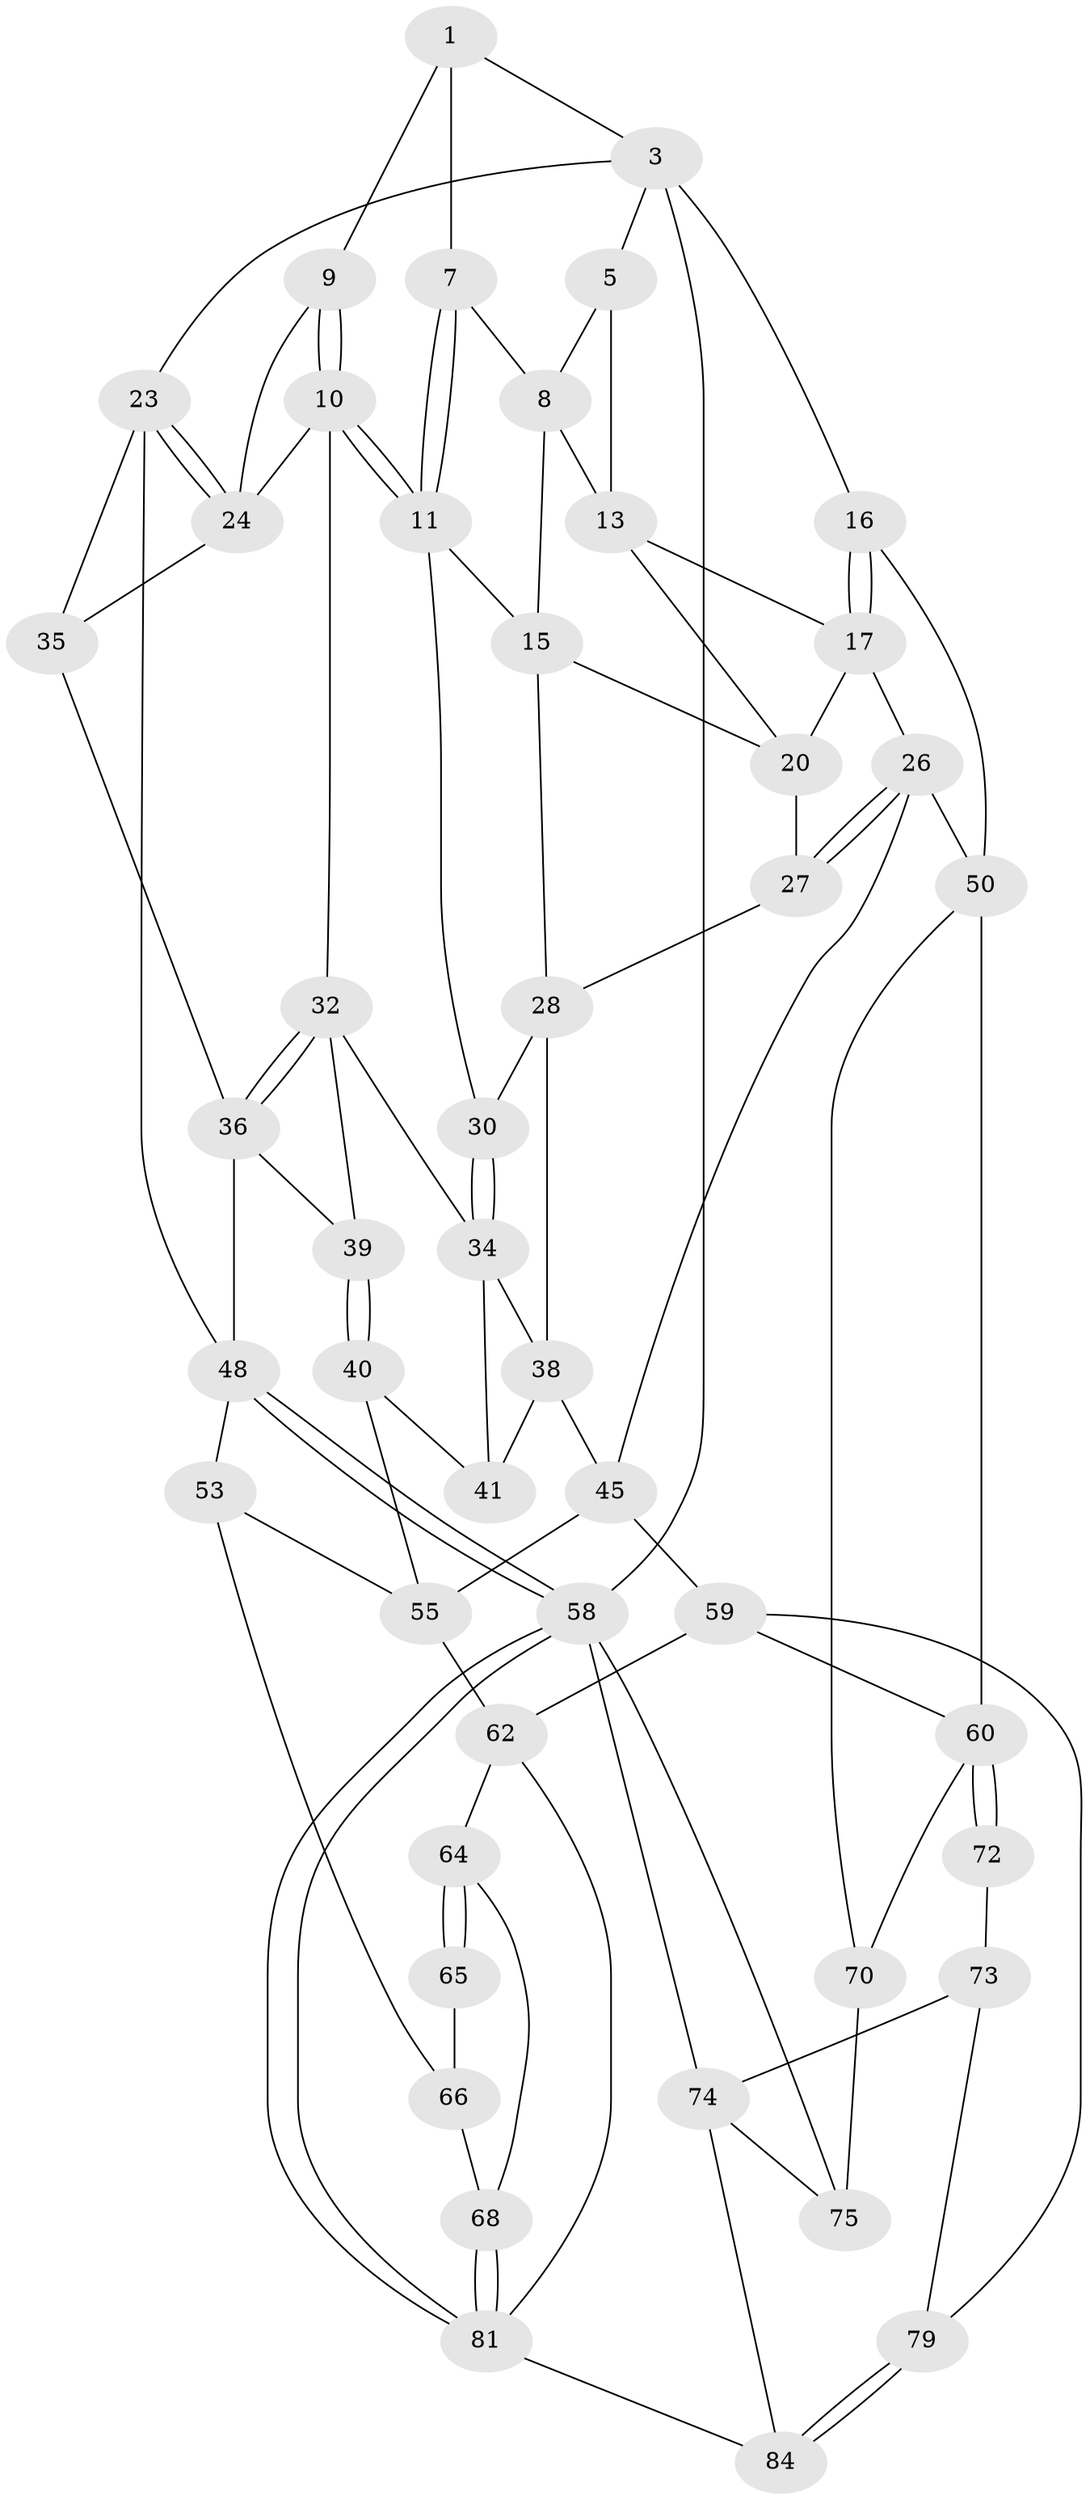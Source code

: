 // Generated by graph-tools (version 1.1) at 2025/24/03/03/25 07:24:38]
// undirected, 48 vertices, 100 edges
graph export_dot {
graph [start="1"]
  node [color=gray90,style=filled];
  1 [pos="+0.6317130695995382+0",super="+2"];
  3 [pos="+1+0",super="+4"];
  5 [pos="+0.2754895735980706+0",super="+6"];
  7 [pos="+0.5685200790453644+0.004509282286619064"];
  8 [pos="+0.5049850684856823+0.07215312327462503",super="+12"];
  9 [pos="+0.9854335645946285+0"];
  10 [pos="+0.6600163189952495+0.2382028754703137",super="+31"];
  11 [pos="+0.6198733872079252+0.21715107751730559",super="+14"];
  13 [pos="+0.2744657039715796+0",super="+19"];
  15 [pos="+0.4609809725096832+0.15942003939928792",super="+22"];
  16 [pos="+0+0.27417379387875673"];
  17 [pos="+0+0.27742575551233845",super="+18"];
  20 [pos="+0.2797139090460631+0.1562840829406962",super="+21"];
  23 [pos="+1+0.20140208613885616",super="+47"];
  24 [pos="+0.9011279826010051+0.2701717401528976",super="+25"];
  26 [pos="+0+0.32863399128646886",super="+46"];
  27 [pos="+0.053989943967910486+0.30711560750975525"];
  28 [pos="+0.33236635500106854+0.2847410525071353",super="+29"];
  30 [pos="+0.4667196280683992+0.30126230090675943"];
  32 [pos="+0.6643398026222466+0.30450457622627003",super="+33"];
  34 [pos="+0.4997050595258177+0.39495867903480447",super="+37"];
  35 [pos="+0.9029844209994937+0.3969364071965581"];
  36 [pos="+0.7125452777211745+0.37545934526012903",super="+42"];
  38 [pos="+0.3494467089157017+0.40471610618682075",super="+44"];
  39 [pos="+0.5326468130293093+0.4367142326881466",super="+43"];
  40 [pos="+0.5163946680588176+0.5802460393553641",super="+52"];
  41 [pos="+0.48208601378915167+0.5638664409112741"];
  45 [pos="+0.23956971231844526+0.5959366859682717",super="+57"];
  48 [pos="+1+0.6713935755880506",super="+49"];
  50 [pos="+0.14246123875261618+0.638199268721844",super="+51"];
  53 [pos="+0.9668642033243814+0.7149147417329261",super="+54"];
  55 [pos="+0.597964922694253+0.7008999396239909",super="+56"];
  58 [pos="+1+1",super="+76"];
  59 [pos="+0.25854552450396656+0.8373263041927551",super="+78"];
  60 [pos="+0.15946691428393037+0.8578673696916911",super="+61"];
  62 [pos="+0.5272571399306188+0.9255059141893667",super="+63"];
  64 [pos="+0.6381949706673549+0.9653029498743557",super="+69"];
  65 [pos="+0.7406404577552952+0.8458821250657097"];
  66 [pos="+0.7460685087194217+0.8300221820312428",super="+67"];
  68 [pos="+0.8078311556662168+0.9060446364401843"];
  70 [pos="+0+0.8265396676299922",super="+71"];
  72 [pos="+0.14965057818829514+0.8860671409408113"];
  73 [pos="+0.0902758179905032+0.9438287401749623",super="+80"];
  74 [pos="+0.0849374263408953+0.9460987656193834",super="+83"];
  75 [pos="+0.06267791076139079+0.9214763799138571",super="+77"];
  79 [pos="+0.2466065899915872+1"];
  81 [pos="+1+1",super="+82"];
  84 [pos="+0.2963867680086501+1"];
  1 -- 7;
  1 -- 3;
  1 -- 9;
  3 -- 23;
  3 -- 58 [weight=2];
  3 -- 16;
  3 -- 5;
  5 -- 13;
  5 -- 8;
  7 -- 8;
  7 -- 11;
  7 -- 11;
  8 -- 13;
  8 -- 15;
  9 -- 10;
  9 -- 10;
  9 -- 24;
  10 -- 11;
  10 -- 11;
  10 -- 24;
  10 -- 32;
  11 -- 30;
  11 -- 15;
  13 -- 17;
  13 -- 20;
  15 -- 20;
  15 -- 28;
  16 -- 17;
  16 -- 17;
  16 -- 50;
  17 -- 26;
  17 -- 20;
  20 -- 27;
  23 -- 24;
  23 -- 24;
  23 -- 48;
  23 -- 35;
  24 -- 35;
  26 -- 27;
  26 -- 27;
  26 -- 50;
  26 -- 45;
  27 -- 28;
  28 -- 30;
  28 -- 38;
  30 -- 34;
  30 -- 34;
  32 -- 36;
  32 -- 36;
  32 -- 34;
  32 -- 39;
  34 -- 41;
  34 -- 38;
  35 -- 36;
  36 -- 48;
  36 -- 39;
  38 -- 41;
  38 -- 45;
  39 -- 40 [weight=2];
  39 -- 40;
  40 -- 41;
  40 -- 55;
  45 -- 59;
  45 -- 55;
  48 -- 58;
  48 -- 58;
  48 -- 53;
  50 -- 60;
  50 -- 70;
  53 -- 55;
  53 -- 66;
  55 -- 62;
  58 -- 81;
  58 -- 81;
  58 -- 75;
  58 -- 74;
  59 -- 60;
  59 -- 62;
  59 -- 79;
  60 -- 72;
  60 -- 72;
  60 -- 70;
  62 -- 64;
  62 -- 81;
  64 -- 65 [weight=2];
  64 -- 65;
  64 -- 68;
  65 -- 66;
  66 -- 68;
  68 -- 81;
  68 -- 81;
  70 -- 75 [weight=2];
  72 -- 73 [weight=2];
  73 -- 74;
  73 -- 79;
  74 -- 75;
  74 -- 84;
  79 -- 84;
  79 -- 84;
  81 -- 84;
}
